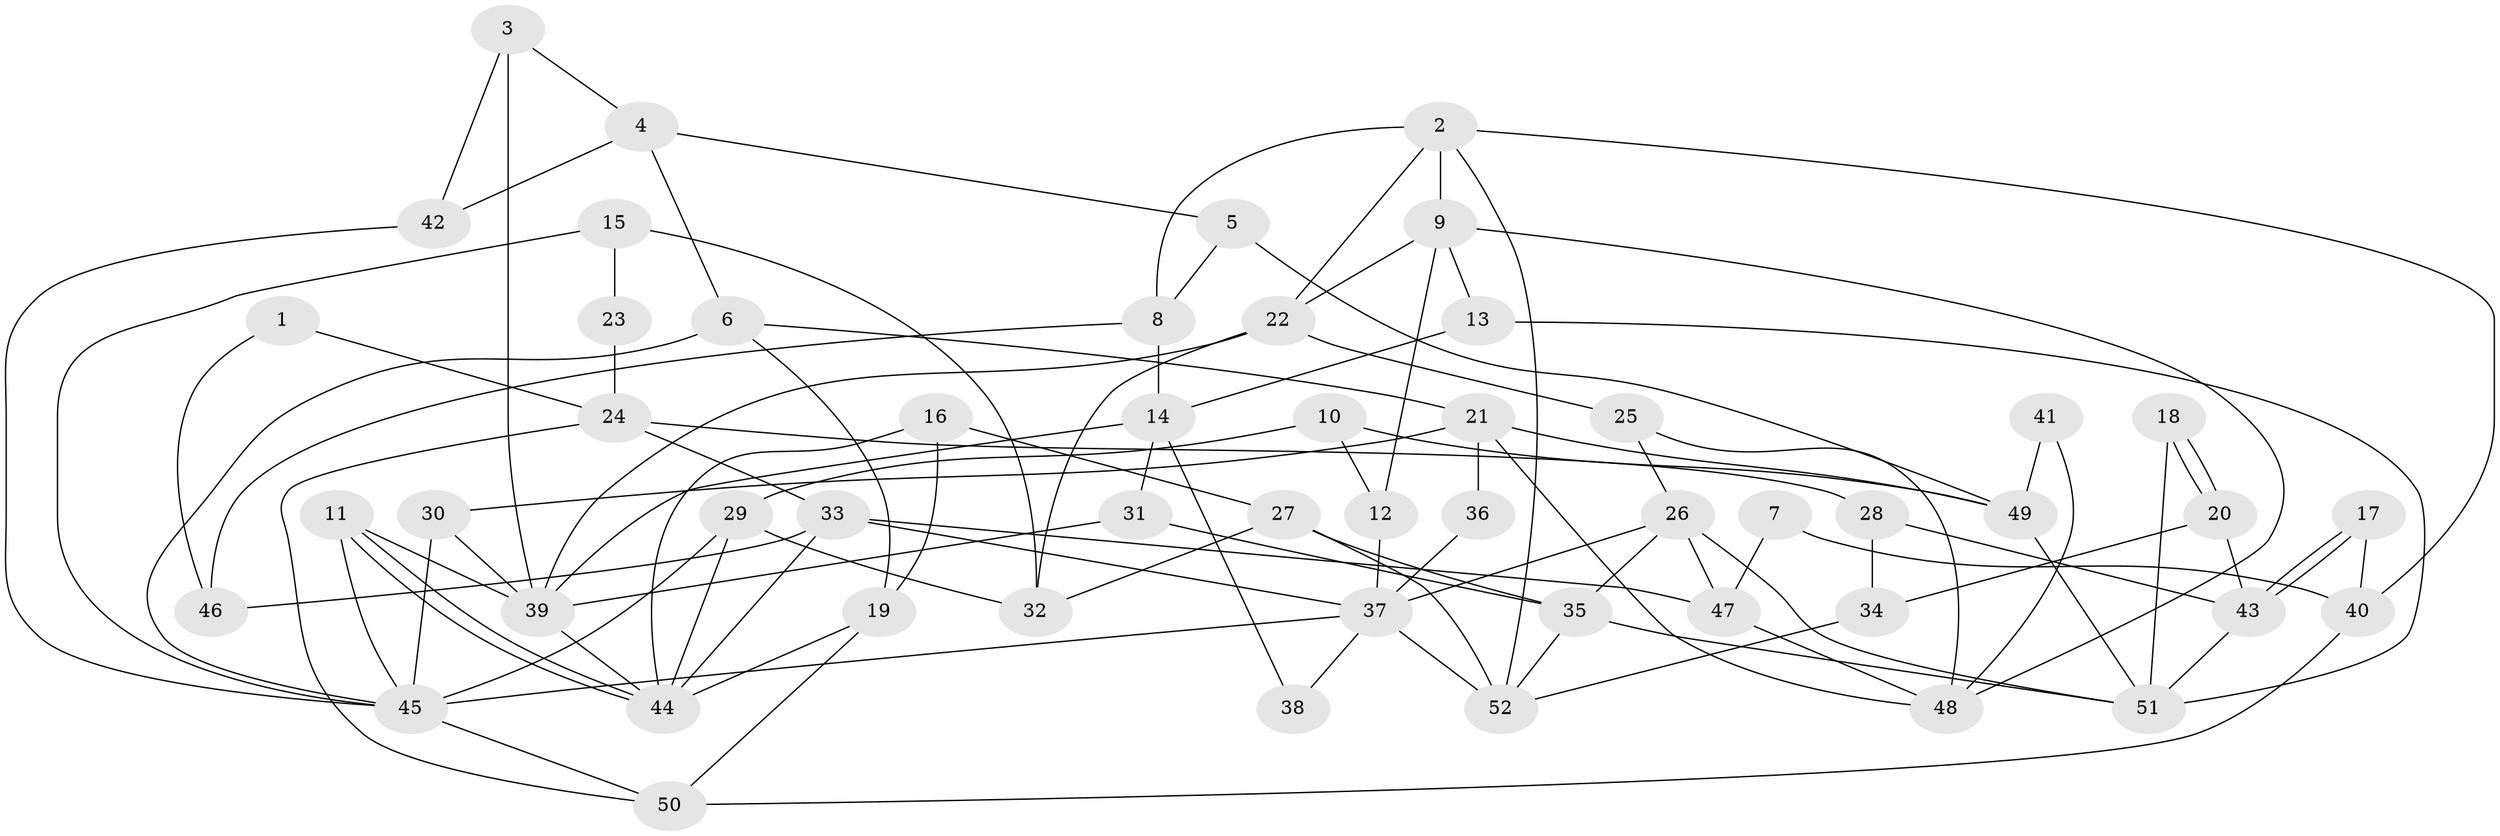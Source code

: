 // Generated by graph-tools (version 1.1) at 2025/49/03/09/25 04:49:05]
// undirected, 52 vertices, 104 edges
graph export_dot {
graph [start="1"]
  node [color=gray90,style=filled];
  1;
  2;
  3;
  4;
  5;
  6;
  7;
  8;
  9;
  10;
  11;
  12;
  13;
  14;
  15;
  16;
  17;
  18;
  19;
  20;
  21;
  22;
  23;
  24;
  25;
  26;
  27;
  28;
  29;
  30;
  31;
  32;
  33;
  34;
  35;
  36;
  37;
  38;
  39;
  40;
  41;
  42;
  43;
  44;
  45;
  46;
  47;
  48;
  49;
  50;
  51;
  52;
  1 -- 46;
  1 -- 24;
  2 -- 8;
  2 -- 52;
  2 -- 9;
  2 -- 22;
  2 -- 40;
  3 -- 4;
  3 -- 39;
  3 -- 42;
  4 -- 6;
  4 -- 42;
  4 -- 5;
  5 -- 49;
  5 -- 8;
  6 -- 19;
  6 -- 21;
  6 -- 45;
  7 -- 40;
  7 -- 47;
  8 -- 14;
  8 -- 46;
  9 -- 22;
  9 -- 12;
  9 -- 13;
  9 -- 48;
  10 -- 12;
  10 -- 29;
  10 -- 49;
  11 -- 44;
  11 -- 44;
  11 -- 45;
  11 -- 39;
  12 -- 37;
  13 -- 51;
  13 -- 14;
  14 -- 39;
  14 -- 31;
  14 -- 38;
  15 -- 45;
  15 -- 32;
  15 -- 23;
  16 -- 44;
  16 -- 27;
  16 -- 19;
  17 -- 40;
  17 -- 43;
  17 -- 43;
  18 -- 51;
  18 -- 20;
  18 -- 20;
  19 -- 44;
  19 -- 50;
  20 -- 43;
  20 -- 34;
  21 -- 49;
  21 -- 30;
  21 -- 36;
  21 -- 48;
  22 -- 39;
  22 -- 25;
  22 -- 32;
  23 -- 24;
  24 -- 28;
  24 -- 50;
  24 -- 33;
  25 -- 48;
  25 -- 26;
  26 -- 47;
  26 -- 35;
  26 -- 37;
  26 -- 51;
  27 -- 35;
  27 -- 32;
  27 -- 52;
  28 -- 43;
  28 -- 34;
  29 -- 45;
  29 -- 44;
  29 -- 32;
  30 -- 45;
  30 -- 39;
  31 -- 35;
  31 -- 39;
  33 -- 44;
  33 -- 37;
  33 -- 46;
  33 -- 47;
  34 -- 52;
  35 -- 52;
  35 -- 51;
  36 -- 37;
  37 -- 38;
  37 -- 45;
  37 -- 52;
  39 -- 44;
  40 -- 50;
  41 -- 49;
  41 -- 48;
  42 -- 45;
  43 -- 51;
  45 -- 50;
  47 -- 48;
  49 -- 51;
}
